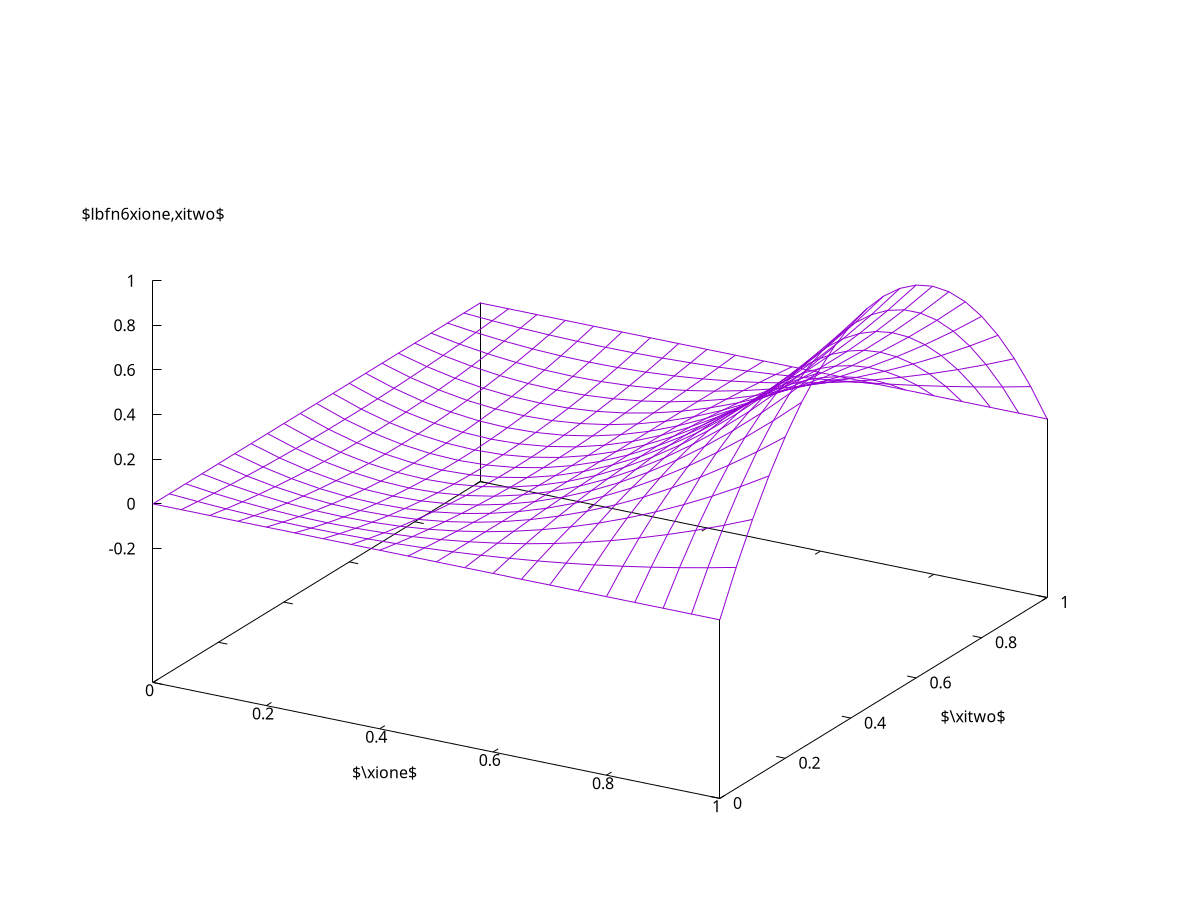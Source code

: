 #set title "Biquadratic Lagrange basis functions"
set nokey
set samples 21
set isosample 21
set xlabel "$\\xione$"
set ylabel "$\\xitwo$"
set label 6 "$\\lbfn{6}{\\xione,\\xitwo}$" at 0.00, 0.00, 1.30 centre
#set xtics  0.00,0.25,1
#set ytics -0.25,0.25,1
phi1(z)=2.0*(z-0.5)*(z-1.0)
phi2(z)=4.0*z*(1.0-z)
phi3(z)=2.0*z*(z-0.5)
psi6(x,y)=phi3(x)*phi2(y)
set xrange [0:1]
set yrange [0:1]
set zrange [-0.2:1]
splot psi6(x,y)
 
